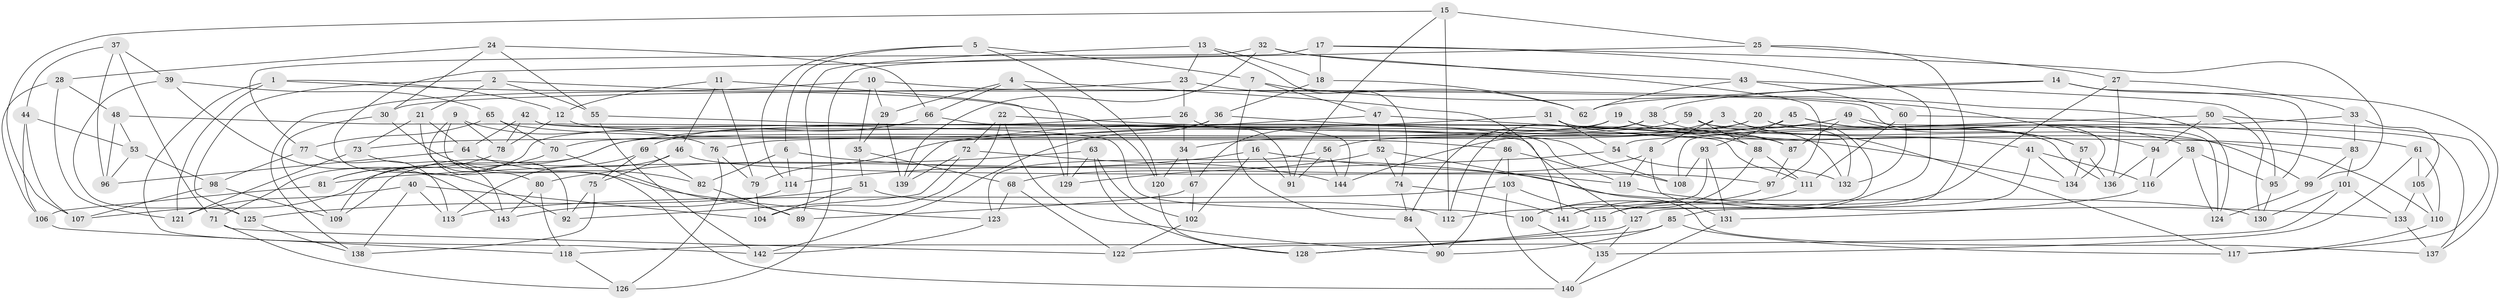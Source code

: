 // Generated by graph-tools (version 1.1) at 2025/03/03/09/25 03:03:11]
// undirected, 144 vertices, 288 edges
graph export_dot {
graph [start="1"]
  node [color=gray90,style=filled];
  1;
  2;
  3;
  4;
  5;
  6;
  7;
  8;
  9;
  10;
  11;
  12;
  13;
  14;
  15;
  16;
  17;
  18;
  19;
  20;
  21;
  22;
  23;
  24;
  25;
  26;
  27;
  28;
  29;
  30;
  31;
  32;
  33;
  34;
  35;
  36;
  37;
  38;
  39;
  40;
  41;
  42;
  43;
  44;
  45;
  46;
  47;
  48;
  49;
  50;
  51;
  52;
  53;
  54;
  55;
  56;
  57;
  58;
  59;
  60;
  61;
  62;
  63;
  64;
  65;
  66;
  67;
  68;
  69;
  70;
  71;
  72;
  73;
  74;
  75;
  76;
  77;
  78;
  79;
  80;
  81;
  82;
  83;
  84;
  85;
  86;
  87;
  88;
  89;
  90;
  91;
  92;
  93;
  94;
  95;
  96;
  97;
  98;
  99;
  100;
  101;
  102;
  103;
  104;
  105;
  106;
  107;
  108;
  109;
  110;
  111;
  112;
  113;
  114;
  115;
  116;
  117;
  118;
  119;
  120;
  121;
  122;
  123;
  124;
  125;
  126;
  127;
  128;
  129;
  130;
  131;
  132;
  133;
  134;
  135;
  136;
  137;
  138;
  139;
  140;
  141;
  142;
  143;
  144;
  1 -- 12;
  1 -- 121;
  1 -- 142;
  1 -- 120;
  2 -- 21;
  2 -- 94;
  2 -- 125;
  2 -- 55;
  3 -- 8;
  3 -- 141;
  3 -- 144;
  3 -- 117;
  4 -- 66;
  4 -- 141;
  4 -- 129;
  4 -- 29;
  5 -- 114;
  5 -- 6;
  5 -- 7;
  5 -- 120;
  6 -- 82;
  6 -- 114;
  6 -- 130;
  7 -- 124;
  7 -- 47;
  7 -- 84;
  8 -- 131;
  8 -- 68;
  8 -- 119;
  9 -- 80;
  9 -- 76;
  9 -- 140;
  9 -- 78;
  10 -- 134;
  10 -- 138;
  10 -- 35;
  10 -- 29;
  11 -- 46;
  11 -- 129;
  11 -- 12;
  11 -- 79;
  12 -- 78;
  12 -- 108;
  13 -- 18;
  13 -- 89;
  13 -- 74;
  13 -- 23;
  14 -- 38;
  14 -- 95;
  14 -- 137;
  14 -- 62;
  15 -- 91;
  15 -- 25;
  15 -- 112;
  15 -- 107;
  16 -- 91;
  16 -- 114;
  16 -- 119;
  16 -- 102;
  17 -- 115;
  17 -- 99;
  17 -- 126;
  17 -- 18;
  18 -- 62;
  18 -- 36;
  19 -- 87;
  19 -- 84;
  19 -- 70;
  19 -- 83;
  20 -- 76;
  20 -- 34;
  20 -- 136;
  20 -- 137;
  21 -- 64;
  21 -- 92;
  21 -- 73;
  22 -- 72;
  22 -- 104;
  22 -- 88;
  22 -- 90;
  23 -- 26;
  23 -- 62;
  23 -- 30;
  24 -- 55;
  24 -- 28;
  24 -- 30;
  24 -- 66;
  25 -- 127;
  25 -- 92;
  25 -- 27;
  26 -- 34;
  26 -- 91;
  26 -- 71;
  27 -- 33;
  27 -- 115;
  27 -- 136;
  28 -- 106;
  28 -- 48;
  28 -- 121;
  29 -- 35;
  29 -- 139;
  30 -- 109;
  30 -- 123;
  31 -- 110;
  31 -- 79;
  31 -- 132;
  31 -- 54;
  32 -- 139;
  32 -- 43;
  32 -- 97;
  32 -- 77;
  33 -- 108;
  33 -- 83;
  33 -- 105;
  34 -- 67;
  34 -- 120;
  35 -- 51;
  35 -- 68;
  36 -- 87;
  36 -- 73;
  36 -- 142;
  37 -- 96;
  37 -- 44;
  37 -- 71;
  37 -- 39;
  38 -- 41;
  38 -- 67;
  38 -- 112;
  39 -- 125;
  39 -- 143;
  39 -- 65;
  40 -- 113;
  40 -- 121;
  40 -- 104;
  40 -- 138;
  41 -- 85;
  41 -- 134;
  41 -- 116;
  42 -- 144;
  42 -- 127;
  42 -- 78;
  42 -- 64;
  43 -- 95;
  43 -- 60;
  43 -- 62;
  44 -- 106;
  44 -- 107;
  44 -- 53;
  45 -- 58;
  45 -- 57;
  45 -- 93;
  45 -- 56;
  46 -- 113;
  46 -- 97;
  46 -- 75;
  47 -- 52;
  47 -- 139;
  47 -- 134;
  48 -- 96;
  48 -- 100;
  48 -- 53;
  49 -- 87;
  49 -- 107;
  49 -- 57;
  49 -- 124;
  50 -- 130;
  50 -- 117;
  50 -- 54;
  50 -- 94;
  51 -- 112;
  51 -- 104;
  51 -- 125;
  52 -- 137;
  52 -- 74;
  52 -- 129;
  53 -- 96;
  53 -- 98;
  54 -- 81;
  54 -- 132;
  55 -- 108;
  55 -- 142;
  56 -- 91;
  56 -- 123;
  56 -- 144;
  57 -- 134;
  57 -- 136;
  58 -- 124;
  58 -- 95;
  58 -- 116;
  59 -- 132;
  59 -- 99;
  59 -- 109;
  59 -- 88;
  60 -- 61;
  60 -- 132;
  60 -- 111;
  61 -- 105;
  61 -- 135;
  61 -- 110;
  63 -- 102;
  63 -- 129;
  63 -- 128;
  63 -- 80;
  64 -- 96;
  64 -- 82;
  65 -- 86;
  65 -- 70;
  65 -- 77;
  66 -- 69;
  66 -- 111;
  67 -- 102;
  67 -- 89;
  68 -- 123;
  68 -- 122;
  69 -- 75;
  69 -- 82;
  69 -- 109;
  70 -- 89;
  70 -- 81;
  71 -- 122;
  71 -- 126;
  72 -- 144;
  72 -- 139;
  72 -- 92;
  73 -- 143;
  73 -- 121;
  74 -- 141;
  74 -- 84;
  75 -- 138;
  75 -- 92;
  76 -- 79;
  76 -- 126;
  77 -- 98;
  77 -- 113;
  78 -- 81;
  79 -- 104;
  80 -- 118;
  80 -- 143;
  81 -- 106;
  82 -- 89;
  83 -- 99;
  83 -- 101;
  84 -- 90;
  85 -- 90;
  85 -- 117;
  85 -- 118;
  86 -- 90;
  86 -- 103;
  86 -- 119;
  87 -- 97;
  88 -- 111;
  88 -- 100;
  93 -- 112;
  93 -- 131;
  93 -- 108;
  94 -- 136;
  94 -- 116;
  95 -- 130;
  97 -- 100;
  98 -- 107;
  98 -- 109;
  99 -- 124;
  100 -- 135;
  101 -- 130;
  101 -- 122;
  101 -- 133;
  102 -- 122;
  103 -- 140;
  103 -- 113;
  103 -- 115;
  105 -- 133;
  105 -- 110;
  106 -- 118;
  110 -- 117;
  111 -- 141;
  114 -- 143;
  115 -- 128;
  116 -- 131;
  118 -- 126;
  119 -- 133;
  120 -- 128;
  123 -- 142;
  125 -- 138;
  127 -- 135;
  127 -- 128;
  131 -- 140;
  133 -- 137;
  135 -- 140;
}

